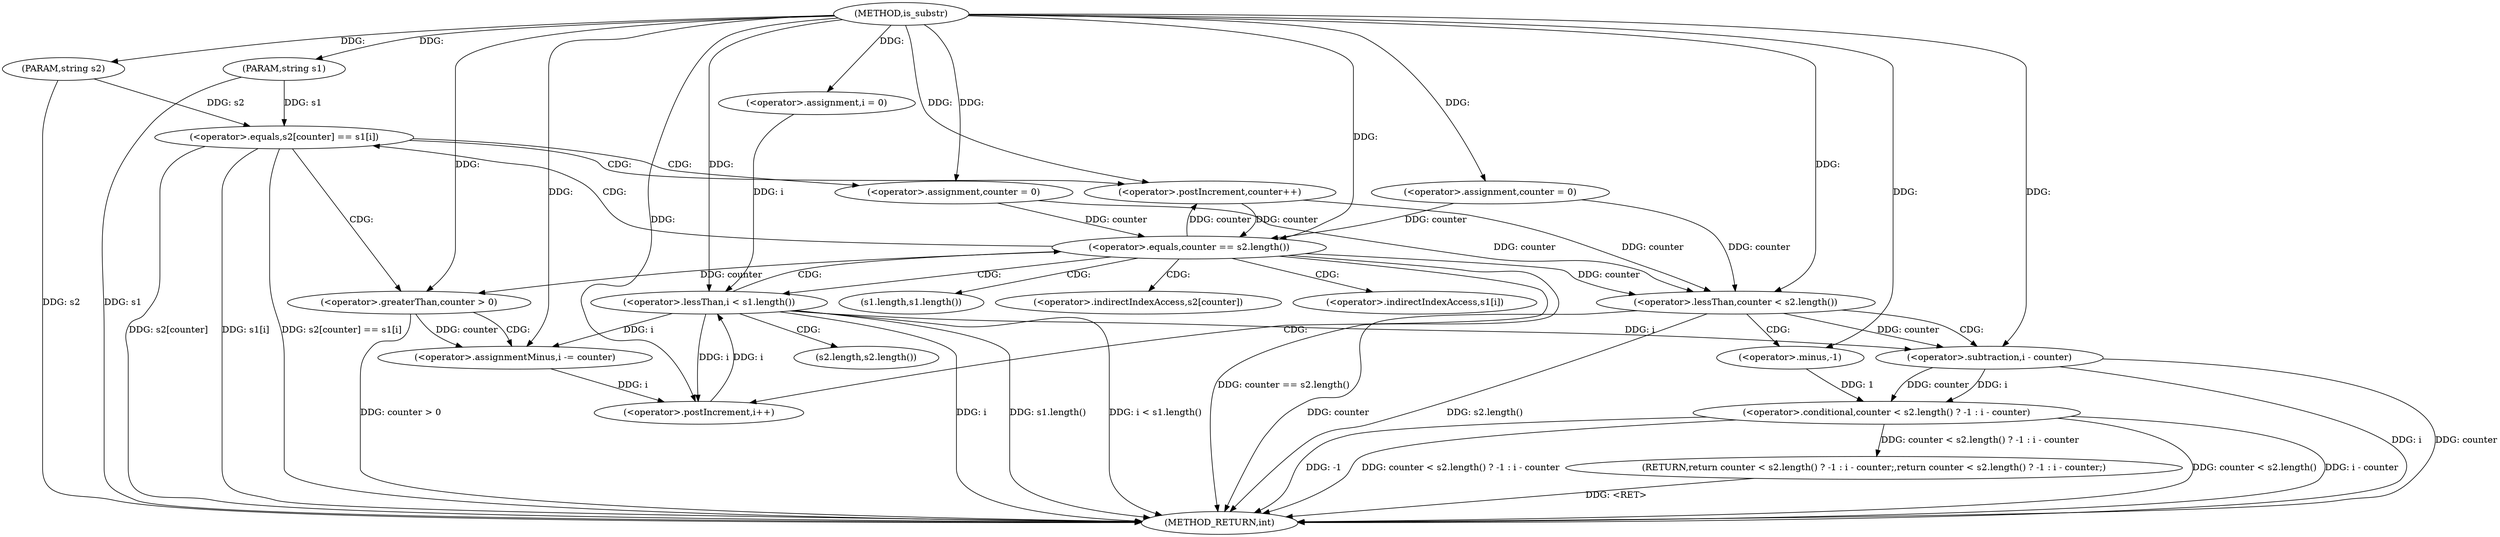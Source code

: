 digraph "is_substr" {  
"1000298" [label = "(METHOD,is_substr)" ]
"1000356" [label = "(METHOD_RETURN,int)" ]
"1000299" [label = "(PARAM,string s2)" ]
"1000300" [label = "(PARAM,string s1)" ]
"1000303" [label = "(<operator>.assignment,counter = 0)" ]
"1000307" [label = "(<operator>.assignment,i = 0)" ]
"1000346" [label = "(RETURN,return counter < s2.length() ? -1 : i - counter;,return counter < s2.length() ? -1 : i - counter;)" ]
"1000311" [label = "(<operator>.lessThan,i < s1.length())" ]
"1000314" [label = "(<operator>.postIncrement,i++)" ]
"1000347" [label = "(<operator>.conditional,counter < s2.length() ? -1 : i - counter)" ]
"1000318" [label = "(<operator>.equals,counter == s2.length())" ]
"1000323" [label = "(<operator>.equals,s2[counter] == s1[i])" ]
"1000348" [label = "(<operator>.lessThan,counter < s2.length())" ]
"1000351" [label = "(<operator>.minus,-1)" ]
"1000353" [label = "(<operator>.subtraction,i - counter)" ]
"1000331" [label = "(<operator>.postIncrement,counter++)" ]
"1000343" [label = "(<operator>.assignment,counter = 0)" ]
"1000336" [label = "(<operator>.greaterThan,counter > 0)" ]
"1000340" [label = "(<operator>.assignmentMinus,i -= counter)" ]
"1000313" [label = "(s1.length,s1.length())" ]
"1000320" [label = "(s2.length,s2.length())" ]
"1000324" [label = "(<operator>.indirectIndexAccess,s2[counter])" ]
"1000327" [label = "(<operator>.indirectIndexAccess,s1[i])" ]
  "1000346" -> "1000356"  [ label = "DDG: <RET>"] 
  "1000299" -> "1000356"  [ label = "DDG: s2"] 
  "1000300" -> "1000356"  [ label = "DDG: s1"] 
  "1000311" -> "1000356"  [ label = "DDG: i"] 
  "1000311" -> "1000356"  [ label = "DDG: s1.length()"] 
  "1000311" -> "1000356"  [ label = "DDG: i < s1.length()"] 
  "1000318" -> "1000356"  [ label = "DDG: counter == s2.length()"] 
  "1000323" -> "1000356"  [ label = "DDG: s2[counter]"] 
  "1000323" -> "1000356"  [ label = "DDG: s1[i]"] 
  "1000323" -> "1000356"  [ label = "DDG: s2[counter] == s1[i]"] 
  "1000336" -> "1000356"  [ label = "DDG: counter > 0"] 
  "1000348" -> "1000356"  [ label = "DDG: counter"] 
  "1000348" -> "1000356"  [ label = "DDG: s2.length()"] 
  "1000347" -> "1000356"  [ label = "DDG: counter < s2.length()"] 
  "1000353" -> "1000356"  [ label = "DDG: i"] 
  "1000353" -> "1000356"  [ label = "DDG: counter"] 
  "1000347" -> "1000356"  [ label = "DDG: i - counter"] 
  "1000347" -> "1000356"  [ label = "DDG: -1"] 
  "1000347" -> "1000356"  [ label = "DDG: counter < s2.length() ? -1 : i - counter"] 
  "1000298" -> "1000299"  [ label = "DDG: "] 
  "1000298" -> "1000300"  [ label = "DDG: "] 
  "1000298" -> "1000303"  [ label = "DDG: "] 
  "1000298" -> "1000307"  [ label = "DDG: "] 
  "1000347" -> "1000346"  [ label = "DDG: counter < s2.length() ? -1 : i - counter"] 
  "1000351" -> "1000347"  [ label = "DDG: 1"] 
  "1000353" -> "1000347"  [ label = "DDG: counter"] 
  "1000353" -> "1000347"  [ label = "DDG: i"] 
  "1000307" -> "1000311"  [ label = "DDG: i"] 
  "1000314" -> "1000311"  [ label = "DDG: i"] 
  "1000298" -> "1000311"  [ label = "DDG: "] 
  "1000311" -> "1000314"  [ label = "DDG: i"] 
  "1000340" -> "1000314"  [ label = "DDG: i"] 
  "1000298" -> "1000314"  [ label = "DDG: "] 
  "1000303" -> "1000348"  [ label = "DDG: counter"] 
  "1000318" -> "1000348"  [ label = "DDG: counter"] 
  "1000343" -> "1000348"  [ label = "DDG: counter"] 
  "1000331" -> "1000348"  [ label = "DDG: counter"] 
  "1000298" -> "1000348"  [ label = "DDG: "] 
  "1000298" -> "1000351"  [ label = "DDG: "] 
  "1000311" -> "1000353"  [ label = "DDG: i"] 
  "1000298" -> "1000353"  [ label = "DDG: "] 
  "1000348" -> "1000353"  [ label = "DDG: counter"] 
  "1000303" -> "1000318"  [ label = "DDG: counter"] 
  "1000343" -> "1000318"  [ label = "DDG: counter"] 
  "1000331" -> "1000318"  [ label = "DDG: counter"] 
  "1000298" -> "1000318"  [ label = "DDG: "] 
  "1000299" -> "1000323"  [ label = "DDG: s2"] 
  "1000300" -> "1000323"  [ label = "DDG: s1"] 
  "1000318" -> "1000331"  [ label = "DDG: counter"] 
  "1000298" -> "1000331"  [ label = "DDG: "] 
  "1000298" -> "1000343"  [ label = "DDG: "] 
  "1000318" -> "1000336"  [ label = "DDG: counter"] 
  "1000298" -> "1000336"  [ label = "DDG: "] 
  "1000336" -> "1000340"  [ label = "DDG: counter"] 
  "1000298" -> "1000340"  [ label = "DDG: "] 
  "1000311" -> "1000340"  [ label = "DDG: i"] 
  "1000311" -> "1000318"  [ label = "CDG: "] 
  "1000311" -> "1000320"  [ label = "CDG: "] 
  "1000348" -> "1000351"  [ label = "CDG: "] 
  "1000348" -> "1000353"  [ label = "CDG: "] 
  "1000318" -> "1000314"  [ label = "CDG: "] 
  "1000318" -> "1000327"  [ label = "CDG: "] 
  "1000318" -> "1000311"  [ label = "CDG: "] 
  "1000318" -> "1000323"  [ label = "CDG: "] 
  "1000318" -> "1000324"  [ label = "CDG: "] 
  "1000318" -> "1000313"  [ label = "CDG: "] 
  "1000323" -> "1000336"  [ label = "CDG: "] 
  "1000323" -> "1000331"  [ label = "CDG: "] 
  "1000323" -> "1000343"  [ label = "CDG: "] 
  "1000336" -> "1000340"  [ label = "CDG: "] 
}
